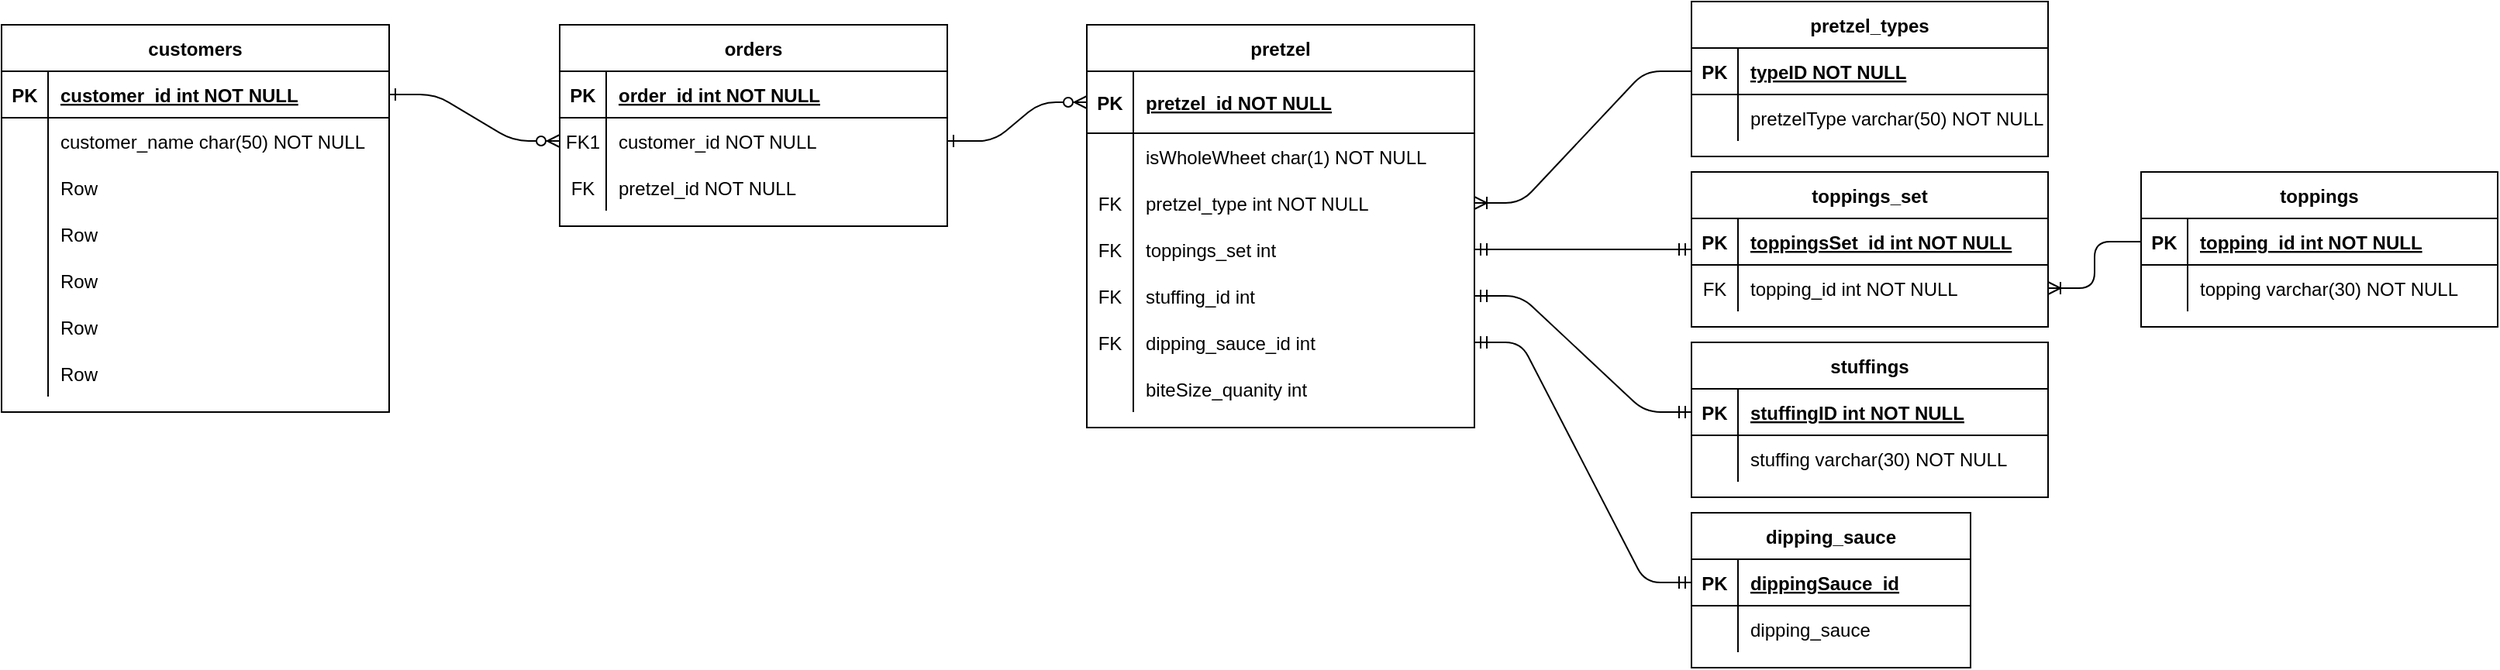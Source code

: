 <mxfile version="14.7.1" type="github">
  <diagram id="R2lEEEUBdFMjLlhIrx00" name="Page-1">
    <mxGraphModel dx="2791" dy="715" grid="1" gridSize="10" guides="1" tooltips="1" connect="1" arrows="1" fold="1" page="1" pageScale="1" pageWidth="850" pageHeight="1100" math="0" shadow="0" extFonts="Permanent Marker^https://fonts.googleapis.com/css?family=Permanent+Marker">
      <root>
        <mxCell id="0" />
        <mxCell id="1" parent="0" />
        <mxCell id="C-vyLk0tnHw3VtMMgP7b-1" value="" style="edgeStyle=entityRelationEdgeStyle;endArrow=ERzeroToMany;startArrow=ERone;endFill=1;startFill=0;" parent="1" source="C-vyLk0tnHw3VtMMgP7b-24" target="C-vyLk0tnHw3VtMMgP7b-6" edge="1">
          <mxGeometry width="100" height="100" relative="1" as="geometry">
            <mxPoint x="340" y="720" as="sourcePoint" />
            <mxPoint x="440" y="620" as="targetPoint" />
          </mxGeometry>
        </mxCell>
        <mxCell id="C-vyLk0tnHw3VtMMgP7b-12" value="" style="edgeStyle=entityRelationEdgeStyle;endArrow=ERzeroToMany;startArrow=ERone;endFill=1;startFill=0;" parent="1" source="C-vyLk0tnHw3VtMMgP7b-6" target="C-vyLk0tnHw3VtMMgP7b-14" edge="1">
          <mxGeometry width="100" height="100" relative="1" as="geometry">
            <mxPoint x="400" y="180" as="sourcePoint" />
            <mxPoint x="460" y="205" as="targetPoint" />
          </mxGeometry>
        </mxCell>
        <mxCell id="C-vyLk0tnHw3VtMMgP7b-2" value="orders" style="shape=table;startSize=30;container=1;collapsible=1;childLayout=tableLayout;fixedRows=1;rowLines=0;fontStyle=1;align=center;resizeLast=1;" parent="1" vertex="1">
          <mxGeometry x="110" y="15" width="250" height="130" as="geometry" />
        </mxCell>
        <mxCell id="C-vyLk0tnHw3VtMMgP7b-3" value="" style="shape=partialRectangle;collapsible=0;dropTarget=0;pointerEvents=0;fillColor=none;points=[[0,0.5],[1,0.5]];portConstraint=eastwest;top=0;left=0;right=0;bottom=1;" parent="C-vyLk0tnHw3VtMMgP7b-2" vertex="1">
          <mxGeometry y="30" width="250" height="30" as="geometry" />
        </mxCell>
        <mxCell id="C-vyLk0tnHw3VtMMgP7b-4" value="PK" style="shape=partialRectangle;overflow=hidden;connectable=0;fillColor=none;top=0;left=0;bottom=0;right=0;fontStyle=1;" parent="C-vyLk0tnHw3VtMMgP7b-3" vertex="1">
          <mxGeometry width="30" height="30" as="geometry" />
        </mxCell>
        <mxCell id="C-vyLk0tnHw3VtMMgP7b-5" value="order_id int NOT NULL " style="shape=partialRectangle;overflow=hidden;connectable=0;fillColor=none;top=0;left=0;bottom=0;right=0;align=left;spacingLeft=6;fontStyle=5;" parent="C-vyLk0tnHw3VtMMgP7b-3" vertex="1">
          <mxGeometry x="30" width="220" height="30" as="geometry" />
        </mxCell>
        <mxCell id="C-vyLk0tnHw3VtMMgP7b-6" value="" style="shape=partialRectangle;collapsible=0;dropTarget=0;pointerEvents=0;fillColor=none;points=[[0,0.5],[1,0.5]];portConstraint=eastwest;top=0;left=0;right=0;bottom=0;" parent="C-vyLk0tnHw3VtMMgP7b-2" vertex="1">
          <mxGeometry y="60" width="250" height="30" as="geometry" />
        </mxCell>
        <mxCell id="C-vyLk0tnHw3VtMMgP7b-7" value="FK1" style="shape=partialRectangle;overflow=hidden;connectable=0;fillColor=none;top=0;left=0;bottom=0;right=0;" parent="C-vyLk0tnHw3VtMMgP7b-6" vertex="1">
          <mxGeometry width="30" height="30" as="geometry" />
        </mxCell>
        <mxCell id="C-vyLk0tnHw3VtMMgP7b-8" value="customer_id NOT NULL" style="shape=partialRectangle;overflow=hidden;connectable=0;fillColor=none;top=0;left=0;bottom=0;right=0;align=left;spacingLeft=6;" parent="C-vyLk0tnHw3VtMMgP7b-6" vertex="1">
          <mxGeometry x="30" width="220" height="30" as="geometry" />
        </mxCell>
        <mxCell id="C-vyLk0tnHw3VtMMgP7b-9" value="" style="shape=partialRectangle;collapsible=0;dropTarget=0;pointerEvents=0;fillColor=none;points=[[0,0.5],[1,0.5]];portConstraint=eastwest;top=0;left=0;right=0;bottom=0;" parent="C-vyLk0tnHw3VtMMgP7b-2" vertex="1">
          <mxGeometry y="90" width="250" height="30" as="geometry" />
        </mxCell>
        <mxCell id="C-vyLk0tnHw3VtMMgP7b-10" value="FK" style="shape=partialRectangle;overflow=hidden;connectable=0;fillColor=none;top=0;left=0;bottom=0;right=0;" parent="C-vyLk0tnHw3VtMMgP7b-9" vertex="1">
          <mxGeometry width="30" height="30" as="geometry" />
        </mxCell>
        <mxCell id="C-vyLk0tnHw3VtMMgP7b-11" value="pretzel_id NOT NULL" style="shape=partialRectangle;overflow=hidden;connectable=0;fillColor=none;top=0;left=0;bottom=0;right=0;align=left;spacingLeft=6;" parent="C-vyLk0tnHw3VtMMgP7b-9" vertex="1">
          <mxGeometry x="30" width="220" height="30" as="geometry" />
        </mxCell>
        <mxCell id="C-vyLk0tnHw3VtMMgP7b-13" value="pretzel" style="shape=table;startSize=30;container=1;collapsible=1;childLayout=tableLayout;fixedRows=1;rowLines=0;fontStyle=1;align=center;resizeLast=1;" parent="1" vertex="1">
          <mxGeometry x="450" y="15" width="250" height="260" as="geometry" />
        </mxCell>
        <mxCell id="C-vyLk0tnHw3VtMMgP7b-14" value="" style="shape=partialRectangle;collapsible=0;dropTarget=0;pointerEvents=0;fillColor=none;points=[[0,0.5],[1,0.5]];portConstraint=eastwest;top=0;left=0;right=0;bottom=1;" parent="C-vyLk0tnHw3VtMMgP7b-13" vertex="1">
          <mxGeometry y="30" width="250" height="40" as="geometry" />
        </mxCell>
        <mxCell id="C-vyLk0tnHw3VtMMgP7b-15" value="PK" style="shape=partialRectangle;overflow=hidden;connectable=0;fillColor=none;top=0;left=0;bottom=0;right=0;fontStyle=1;" parent="C-vyLk0tnHw3VtMMgP7b-14" vertex="1">
          <mxGeometry width="30" height="40" as="geometry" />
        </mxCell>
        <mxCell id="C-vyLk0tnHw3VtMMgP7b-16" value="pretzel_id NOT NULL" style="shape=partialRectangle;overflow=hidden;connectable=0;fillColor=none;top=0;left=0;bottom=0;right=0;align=left;spacingLeft=6;fontStyle=5;" parent="C-vyLk0tnHw3VtMMgP7b-14" vertex="1">
          <mxGeometry x="30" width="220" height="40" as="geometry" />
        </mxCell>
        <mxCell id="SeP6EEfmaqs1ro0g8CX2-101" value="" style="shape=partialRectangle;collapsible=0;dropTarget=0;pointerEvents=0;fillColor=none;top=0;left=0;bottom=0;right=0;points=[[0,0.5],[1,0.5]];portConstraint=eastwest;" vertex="1" parent="C-vyLk0tnHw3VtMMgP7b-13">
          <mxGeometry y="70" width="250" height="30" as="geometry" />
        </mxCell>
        <mxCell id="SeP6EEfmaqs1ro0g8CX2-102" value="" style="shape=partialRectangle;connectable=0;fillColor=none;top=0;left=0;bottom=0;right=0;editable=1;overflow=hidden;" vertex="1" parent="SeP6EEfmaqs1ro0g8CX2-101">
          <mxGeometry width="30" height="30" as="geometry" />
        </mxCell>
        <mxCell id="SeP6EEfmaqs1ro0g8CX2-103" value="isWholeWheet char(1) NOT NULL" style="shape=partialRectangle;connectable=0;fillColor=none;top=0;left=0;bottom=0;right=0;align=left;spacingLeft=6;overflow=hidden;" vertex="1" parent="SeP6EEfmaqs1ro0g8CX2-101">
          <mxGeometry x="30" width="220" height="30" as="geometry" />
        </mxCell>
        <mxCell id="C-vyLk0tnHw3VtMMgP7b-17" value="" style="shape=partialRectangle;collapsible=0;dropTarget=0;pointerEvents=0;fillColor=none;points=[[0,0.5],[1,0.5]];portConstraint=eastwest;top=0;left=0;right=0;bottom=0;" parent="C-vyLk0tnHw3VtMMgP7b-13" vertex="1">
          <mxGeometry y="100" width="250" height="30" as="geometry" />
        </mxCell>
        <mxCell id="C-vyLk0tnHw3VtMMgP7b-18" value="FK" style="shape=partialRectangle;overflow=hidden;connectable=0;fillColor=none;top=0;left=0;bottom=0;right=0;" parent="C-vyLk0tnHw3VtMMgP7b-17" vertex="1">
          <mxGeometry width="30" height="30" as="geometry" />
        </mxCell>
        <mxCell id="C-vyLk0tnHw3VtMMgP7b-19" value="pretzel_type int NOT NULL" style="shape=partialRectangle;overflow=hidden;connectable=0;fillColor=none;top=0;left=0;bottom=0;right=0;align=left;spacingLeft=6;" parent="C-vyLk0tnHw3VtMMgP7b-17" vertex="1">
          <mxGeometry x="30" width="220" height="30" as="geometry" />
        </mxCell>
        <mxCell id="SeP6EEfmaqs1ro0g8CX2-17" value="" style="shape=partialRectangle;collapsible=0;dropTarget=0;pointerEvents=0;fillColor=none;top=0;left=0;bottom=0;right=0;points=[[0,0.5],[1,0.5]];portConstraint=eastwest;" vertex="1" parent="C-vyLk0tnHw3VtMMgP7b-13">
          <mxGeometry y="130" width="250" height="30" as="geometry" />
        </mxCell>
        <mxCell id="SeP6EEfmaqs1ro0g8CX2-18" value="FK" style="shape=partialRectangle;connectable=0;fillColor=none;top=0;left=0;bottom=0;right=0;editable=1;overflow=hidden;" vertex="1" parent="SeP6EEfmaqs1ro0g8CX2-17">
          <mxGeometry width="30" height="30" as="geometry" />
        </mxCell>
        <mxCell id="SeP6EEfmaqs1ro0g8CX2-19" value="toppings_set int" style="shape=partialRectangle;connectable=0;fillColor=none;top=0;left=0;bottom=0;right=0;align=left;spacingLeft=6;overflow=hidden;" vertex="1" parent="SeP6EEfmaqs1ro0g8CX2-17">
          <mxGeometry x="30" width="220" height="30" as="geometry" />
        </mxCell>
        <mxCell id="SeP6EEfmaqs1ro0g8CX2-22" value="" style="shape=partialRectangle;collapsible=0;dropTarget=0;pointerEvents=0;fillColor=none;top=0;left=0;bottom=0;right=0;points=[[0,0.5],[1,0.5]];portConstraint=eastwest;" vertex="1" parent="C-vyLk0tnHw3VtMMgP7b-13">
          <mxGeometry y="160" width="250" height="30" as="geometry" />
        </mxCell>
        <mxCell id="SeP6EEfmaqs1ro0g8CX2-23" value="FK" style="shape=partialRectangle;connectable=0;fillColor=none;top=0;left=0;bottom=0;right=0;editable=1;overflow=hidden;" vertex="1" parent="SeP6EEfmaqs1ro0g8CX2-22">
          <mxGeometry width="30" height="30" as="geometry" />
        </mxCell>
        <mxCell id="SeP6EEfmaqs1ro0g8CX2-24" value="stuffing_id int" style="shape=partialRectangle;connectable=0;fillColor=none;top=0;left=0;bottom=0;right=0;align=left;spacingLeft=6;overflow=hidden;" vertex="1" parent="SeP6EEfmaqs1ro0g8CX2-22">
          <mxGeometry x="30" width="220" height="30" as="geometry" />
        </mxCell>
        <mxCell id="SeP6EEfmaqs1ro0g8CX2-54" value="" style="shape=partialRectangle;collapsible=0;dropTarget=0;pointerEvents=0;fillColor=none;top=0;left=0;bottom=0;right=0;points=[[0,0.5],[1,0.5]];portConstraint=eastwest;" vertex="1" parent="C-vyLk0tnHw3VtMMgP7b-13">
          <mxGeometry y="190" width="250" height="30" as="geometry" />
        </mxCell>
        <mxCell id="SeP6EEfmaqs1ro0g8CX2-55" value="FK" style="shape=partialRectangle;connectable=0;fillColor=none;top=0;left=0;bottom=0;right=0;editable=1;overflow=hidden;" vertex="1" parent="SeP6EEfmaqs1ro0g8CX2-54">
          <mxGeometry width="30" height="30" as="geometry" />
        </mxCell>
        <mxCell id="SeP6EEfmaqs1ro0g8CX2-56" value="dipping_sauce_id int" style="shape=partialRectangle;connectable=0;fillColor=none;top=0;left=0;bottom=0;right=0;align=left;spacingLeft=6;overflow=hidden;" vertex="1" parent="SeP6EEfmaqs1ro0g8CX2-54">
          <mxGeometry x="30" width="220" height="30" as="geometry" />
        </mxCell>
        <mxCell id="SeP6EEfmaqs1ro0g8CX2-105" value="" style="shape=partialRectangle;collapsible=0;dropTarget=0;pointerEvents=0;fillColor=none;top=0;left=0;bottom=0;right=0;points=[[0,0.5],[1,0.5]];portConstraint=eastwest;" vertex="1" parent="C-vyLk0tnHw3VtMMgP7b-13">
          <mxGeometry y="220" width="250" height="30" as="geometry" />
        </mxCell>
        <mxCell id="SeP6EEfmaqs1ro0g8CX2-106" value="" style="shape=partialRectangle;connectable=0;fillColor=none;top=0;left=0;bottom=0;right=0;editable=1;overflow=hidden;" vertex="1" parent="SeP6EEfmaqs1ro0g8CX2-105">
          <mxGeometry width="30" height="30" as="geometry" />
        </mxCell>
        <mxCell id="SeP6EEfmaqs1ro0g8CX2-107" value="biteSize_quanity int" style="shape=partialRectangle;connectable=0;fillColor=none;top=0;left=0;bottom=0;right=0;align=left;spacingLeft=6;overflow=hidden;" vertex="1" parent="SeP6EEfmaqs1ro0g8CX2-105">
          <mxGeometry x="30" width="220" height="30" as="geometry" />
        </mxCell>
        <mxCell id="C-vyLk0tnHw3VtMMgP7b-23" value="customers" style="shape=table;startSize=30;container=1;collapsible=1;childLayout=tableLayout;fixedRows=1;rowLines=0;fontStyle=1;align=center;resizeLast=1;" parent="1" vertex="1">
          <mxGeometry x="-250" y="15" width="250" height="250" as="geometry" />
        </mxCell>
        <mxCell id="C-vyLk0tnHw3VtMMgP7b-24" value="" style="shape=partialRectangle;collapsible=0;dropTarget=0;pointerEvents=0;fillColor=none;points=[[0,0.5],[1,0.5]];portConstraint=eastwest;top=0;left=0;right=0;bottom=1;" parent="C-vyLk0tnHw3VtMMgP7b-23" vertex="1">
          <mxGeometry y="30" width="250" height="30" as="geometry" />
        </mxCell>
        <mxCell id="C-vyLk0tnHw3VtMMgP7b-25" value="PK" style="shape=partialRectangle;overflow=hidden;connectable=0;fillColor=none;top=0;left=0;bottom=0;right=0;fontStyle=1;" parent="C-vyLk0tnHw3VtMMgP7b-24" vertex="1">
          <mxGeometry width="30" height="30" as="geometry" />
        </mxCell>
        <mxCell id="C-vyLk0tnHw3VtMMgP7b-26" value="customer_id int NOT NULL " style="shape=partialRectangle;overflow=hidden;connectable=0;fillColor=none;top=0;left=0;bottom=0;right=0;align=left;spacingLeft=6;fontStyle=5;" parent="C-vyLk0tnHw3VtMMgP7b-24" vertex="1">
          <mxGeometry x="30" width="220" height="30" as="geometry" />
        </mxCell>
        <mxCell id="C-vyLk0tnHw3VtMMgP7b-27" value="" style="shape=partialRectangle;collapsible=0;dropTarget=0;pointerEvents=0;fillColor=none;points=[[0,0.5],[1,0.5]];portConstraint=eastwest;top=0;left=0;right=0;bottom=0;" parent="C-vyLk0tnHw3VtMMgP7b-23" vertex="1">
          <mxGeometry y="60" width="250" height="30" as="geometry" />
        </mxCell>
        <mxCell id="C-vyLk0tnHw3VtMMgP7b-28" value="" style="shape=partialRectangle;overflow=hidden;connectable=0;fillColor=none;top=0;left=0;bottom=0;right=0;" parent="C-vyLk0tnHw3VtMMgP7b-27" vertex="1">
          <mxGeometry width="30" height="30" as="geometry" />
        </mxCell>
        <mxCell id="C-vyLk0tnHw3VtMMgP7b-29" value="customer_name char(50) NOT NULL" style="shape=partialRectangle;overflow=hidden;connectable=0;fillColor=none;top=0;left=0;bottom=0;right=0;align=left;spacingLeft=6;" parent="C-vyLk0tnHw3VtMMgP7b-27" vertex="1">
          <mxGeometry x="30" width="220" height="30" as="geometry" />
        </mxCell>
        <mxCell id="SeP6EEfmaqs1ro0g8CX2-108" value="" style="shape=partialRectangle;collapsible=0;dropTarget=0;pointerEvents=0;fillColor=none;top=0;left=0;bottom=0;right=0;points=[[0,0.5],[1,0.5]];portConstraint=eastwest;" vertex="1" parent="C-vyLk0tnHw3VtMMgP7b-23">
          <mxGeometry y="90" width="250" height="30" as="geometry" />
        </mxCell>
        <mxCell id="SeP6EEfmaqs1ro0g8CX2-109" value="" style="shape=partialRectangle;connectable=0;fillColor=none;top=0;left=0;bottom=0;right=0;editable=1;overflow=hidden;" vertex="1" parent="SeP6EEfmaqs1ro0g8CX2-108">
          <mxGeometry width="30" height="30" as="geometry" />
        </mxCell>
        <mxCell id="SeP6EEfmaqs1ro0g8CX2-110" value="Row" style="shape=partialRectangle;connectable=0;fillColor=none;top=0;left=0;bottom=0;right=0;align=left;spacingLeft=6;overflow=hidden;" vertex="1" parent="SeP6EEfmaqs1ro0g8CX2-108">
          <mxGeometry x="30" width="220" height="30" as="geometry" />
        </mxCell>
        <mxCell id="SeP6EEfmaqs1ro0g8CX2-111" value="" style="shape=partialRectangle;collapsible=0;dropTarget=0;pointerEvents=0;fillColor=none;top=0;left=0;bottom=0;right=0;points=[[0,0.5],[1,0.5]];portConstraint=eastwest;" vertex="1" parent="C-vyLk0tnHw3VtMMgP7b-23">
          <mxGeometry y="120" width="250" height="30" as="geometry" />
        </mxCell>
        <mxCell id="SeP6EEfmaqs1ro0g8CX2-112" value="" style="shape=partialRectangle;connectable=0;fillColor=none;top=0;left=0;bottom=0;right=0;editable=1;overflow=hidden;" vertex="1" parent="SeP6EEfmaqs1ro0g8CX2-111">
          <mxGeometry width="30" height="30" as="geometry" />
        </mxCell>
        <mxCell id="SeP6EEfmaqs1ro0g8CX2-113" value="Row" style="shape=partialRectangle;connectable=0;fillColor=none;top=0;left=0;bottom=0;right=0;align=left;spacingLeft=6;overflow=hidden;" vertex="1" parent="SeP6EEfmaqs1ro0g8CX2-111">
          <mxGeometry x="30" width="220" height="30" as="geometry" />
        </mxCell>
        <mxCell id="SeP6EEfmaqs1ro0g8CX2-114" value="" style="shape=partialRectangle;collapsible=0;dropTarget=0;pointerEvents=0;fillColor=none;top=0;left=0;bottom=0;right=0;points=[[0,0.5],[1,0.5]];portConstraint=eastwest;" vertex="1" parent="C-vyLk0tnHw3VtMMgP7b-23">
          <mxGeometry y="150" width="250" height="30" as="geometry" />
        </mxCell>
        <mxCell id="SeP6EEfmaqs1ro0g8CX2-115" value="" style="shape=partialRectangle;connectable=0;fillColor=none;top=0;left=0;bottom=0;right=0;editable=1;overflow=hidden;" vertex="1" parent="SeP6EEfmaqs1ro0g8CX2-114">
          <mxGeometry width="30" height="30" as="geometry" />
        </mxCell>
        <mxCell id="SeP6EEfmaqs1ro0g8CX2-116" value="Row" style="shape=partialRectangle;connectable=0;fillColor=none;top=0;left=0;bottom=0;right=0;align=left;spacingLeft=6;overflow=hidden;" vertex="1" parent="SeP6EEfmaqs1ro0g8CX2-114">
          <mxGeometry x="30" width="220" height="30" as="geometry" />
        </mxCell>
        <mxCell id="SeP6EEfmaqs1ro0g8CX2-117" value="" style="shape=partialRectangle;collapsible=0;dropTarget=0;pointerEvents=0;fillColor=none;top=0;left=0;bottom=0;right=0;points=[[0,0.5],[1,0.5]];portConstraint=eastwest;" vertex="1" parent="C-vyLk0tnHw3VtMMgP7b-23">
          <mxGeometry y="180" width="250" height="30" as="geometry" />
        </mxCell>
        <mxCell id="SeP6EEfmaqs1ro0g8CX2-118" value="" style="shape=partialRectangle;connectable=0;fillColor=none;top=0;left=0;bottom=0;right=0;editable=1;overflow=hidden;" vertex="1" parent="SeP6EEfmaqs1ro0g8CX2-117">
          <mxGeometry width="30" height="30" as="geometry" />
        </mxCell>
        <mxCell id="SeP6EEfmaqs1ro0g8CX2-119" value="Row" style="shape=partialRectangle;connectable=0;fillColor=none;top=0;left=0;bottom=0;right=0;align=left;spacingLeft=6;overflow=hidden;" vertex="1" parent="SeP6EEfmaqs1ro0g8CX2-117">
          <mxGeometry x="30" width="220" height="30" as="geometry" />
        </mxCell>
        <mxCell id="SeP6EEfmaqs1ro0g8CX2-120" value="" style="shape=partialRectangle;collapsible=0;dropTarget=0;pointerEvents=0;fillColor=none;top=0;left=0;bottom=0;right=0;points=[[0,0.5],[1,0.5]];portConstraint=eastwest;" vertex="1" parent="C-vyLk0tnHw3VtMMgP7b-23">
          <mxGeometry y="210" width="250" height="30" as="geometry" />
        </mxCell>
        <mxCell id="SeP6EEfmaqs1ro0g8CX2-121" value="" style="shape=partialRectangle;connectable=0;fillColor=none;top=0;left=0;bottom=0;right=0;editable=1;overflow=hidden;" vertex="1" parent="SeP6EEfmaqs1ro0g8CX2-120">
          <mxGeometry width="30" height="30" as="geometry" />
        </mxCell>
        <mxCell id="SeP6EEfmaqs1ro0g8CX2-122" value="Row" style="shape=partialRectangle;connectable=0;fillColor=none;top=0;left=0;bottom=0;right=0;align=left;spacingLeft=6;overflow=hidden;" vertex="1" parent="SeP6EEfmaqs1ro0g8CX2-120">
          <mxGeometry x="30" width="220" height="30" as="geometry" />
        </mxCell>
        <mxCell id="SeP6EEfmaqs1ro0g8CX2-1" value="pretzel_types" style="shape=table;startSize=30;container=1;collapsible=1;childLayout=tableLayout;fixedRows=1;rowLines=0;fontStyle=1;align=center;resizeLast=1;" vertex="1" parent="1">
          <mxGeometry x="840" width="230" height="100" as="geometry" />
        </mxCell>
        <mxCell id="SeP6EEfmaqs1ro0g8CX2-2" value="" style="shape=partialRectangle;collapsible=0;dropTarget=0;pointerEvents=0;fillColor=none;top=0;left=0;bottom=1;right=0;points=[[0,0.5],[1,0.5]];portConstraint=eastwest;" vertex="1" parent="SeP6EEfmaqs1ro0g8CX2-1">
          <mxGeometry y="30" width="230" height="30" as="geometry" />
        </mxCell>
        <mxCell id="SeP6EEfmaqs1ro0g8CX2-3" value="PK" style="shape=partialRectangle;connectable=0;fillColor=none;top=0;left=0;bottom=0;right=0;fontStyle=1;overflow=hidden;" vertex="1" parent="SeP6EEfmaqs1ro0g8CX2-2">
          <mxGeometry width="30" height="30" as="geometry" />
        </mxCell>
        <mxCell id="SeP6EEfmaqs1ro0g8CX2-4" value="typeID NOT NULL" style="shape=partialRectangle;connectable=0;fillColor=none;top=0;left=0;bottom=0;right=0;align=left;spacingLeft=6;fontStyle=5;overflow=hidden;" vertex="1" parent="SeP6EEfmaqs1ro0g8CX2-2">
          <mxGeometry x="30" width="200" height="30" as="geometry" />
        </mxCell>
        <mxCell id="SeP6EEfmaqs1ro0g8CX2-5" value="" style="shape=partialRectangle;collapsible=0;dropTarget=0;pointerEvents=0;fillColor=none;top=0;left=0;bottom=0;right=0;points=[[0,0.5],[1,0.5]];portConstraint=eastwest;" vertex="1" parent="SeP6EEfmaqs1ro0g8CX2-1">
          <mxGeometry y="60" width="230" height="30" as="geometry" />
        </mxCell>
        <mxCell id="SeP6EEfmaqs1ro0g8CX2-6" value="" style="shape=partialRectangle;connectable=0;fillColor=none;top=0;left=0;bottom=0;right=0;editable=1;overflow=hidden;" vertex="1" parent="SeP6EEfmaqs1ro0g8CX2-5">
          <mxGeometry width="30" height="30" as="geometry" />
        </mxCell>
        <mxCell id="SeP6EEfmaqs1ro0g8CX2-7" value="pretzelType varchar(50) NOT NULL " style="shape=partialRectangle;connectable=0;fillColor=none;top=0;left=0;bottom=0;right=0;align=left;spacingLeft=6;overflow=hidden;" vertex="1" parent="SeP6EEfmaqs1ro0g8CX2-5">
          <mxGeometry x="30" width="200" height="30" as="geometry" />
        </mxCell>
        <mxCell id="SeP6EEfmaqs1ro0g8CX2-14" value="" style="edgeStyle=entityRelationEdgeStyle;fontSize=12;html=1;endArrow=ERoneToMany;" edge="1" parent="1" source="SeP6EEfmaqs1ro0g8CX2-2" target="C-vyLk0tnHw3VtMMgP7b-17">
          <mxGeometry width="100" height="100" relative="1" as="geometry">
            <mxPoint x="370" y="420" as="sourcePoint" />
            <mxPoint x="470" y="320" as="targetPoint" />
          </mxGeometry>
        </mxCell>
        <mxCell id="SeP6EEfmaqs1ro0g8CX2-25" value="toppings" style="shape=table;startSize=30;container=1;collapsible=1;childLayout=tableLayout;fixedRows=1;rowLines=0;fontStyle=1;align=center;resizeLast=1;" vertex="1" parent="1">
          <mxGeometry x="1130" y="110" width="230" height="100" as="geometry" />
        </mxCell>
        <mxCell id="SeP6EEfmaqs1ro0g8CX2-26" value="" style="shape=partialRectangle;collapsible=0;dropTarget=0;pointerEvents=0;fillColor=none;top=0;left=0;bottom=1;right=0;points=[[0,0.5],[1,0.5]];portConstraint=eastwest;" vertex="1" parent="SeP6EEfmaqs1ro0g8CX2-25">
          <mxGeometry y="30" width="230" height="30" as="geometry" />
        </mxCell>
        <mxCell id="SeP6EEfmaqs1ro0g8CX2-27" value="PK" style="shape=partialRectangle;connectable=0;fillColor=none;top=0;left=0;bottom=0;right=0;fontStyle=1;overflow=hidden;" vertex="1" parent="SeP6EEfmaqs1ro0g8CX2-26">
          <mxGeometry width="30" height="30" as="geometry" />
        </mxCell>
        <mxCell id="SeP6EEfmaqs1ro0g8CX2-28" value="topping_id int NOT NULL" style="shape=partialRectangle;connectable=0;fillColor=none;top=0;left=0;bottom=0;right=0;align=left;spacingLeft=6;fontStyle=5;overflow=hidden;" vertex="1" parent="SeP6EEfmaqs1ro0g8CX2-26">
          <mxGeometry x="30" width="200" height="30" as="geometry" />
        </mxCell>
        <mxCell id="SeP6EEfmaqs1ro0g8CX2-29" value="" style="shape=partialRectangle;collapsible=0;dropTarget=0;pointerEvents=0;fillColor=none;top=0;left=0;bottom=0;right=0;points=[[0,0.5],[1,0.5]];portConstraint=eastwest;" vertex="1" parent="SeP6EEfmaqs1ro0g8CX2-25">
          <mxGeometry y="60" width="230" height="30" as="geometry" />
        </mxCell>
        <mxCell id="SeP6EEfmaqs1ro0g8CX2-30" value="" style="shape=partialRectangle;connectable=0;fillColor=none;top=0;left=0;bottom=0;right=0;editable=1;overflow=hidden;" vertex="1" parent="SeP6EEfmaqs1ro0g8CX2-29">
          <mxGeometry width="30" height="30" as="geometry" />
        </mxCell>
        <mxCell id="SeP6EEfmaqs1ro0g8CX2-31" value="topping varchar(30) NOT NULL" style="shape=partialRectangle;connectable=0;fillColor=none;top=0;left=0;bottom=0;right=0;align=left;spacingLeft=6;overflow=hidden;" vertex="1" parent="SeP6EEfmaqs1ro0g8CX2-29">
          <mxGeometry x="30" width="200" height="30" as="geometry" />
        </mxCell>
        <mxCell id="SeP6EEfmaqs1ro0g8CX2-38" value="" style="edgeStyle=entityRelationEdgeStyle;fontSize=12;html=1;endArrow=ERoneToMany;" edge="1" parent="1" source="SeP6EEfmaqs1ro0g8CX2-26" target="SeP6EEfmaqs1ro0g8CX2-76">
          <mxGeometry width="100" height="100" relative="1" as="geometry">
            <mxPoint x="370" y="420" as="sourcePoint" />
            <mxPoint x="1280" y="270" as="targetPoint" />
          </mxGeometry>
        </mxCell>
        <mxCell id="SeP6EEfmaqs1ro0g8CX2-39" value="stuffings" style="shape=table;startSize=30;container=1;collapsible=1;childLayout=tableLayout;fixedRows=1;rowLines=0;fontStyle=1;align=center;resizeLast=1;" vertex="1" parent="1">
          <mxGeometry x="840" y="220" width="230" height="100" as="geometry" />
        </mxCell>
        <mxCell id="SeP6EEfmaqs1ro0g8CX2-40" value="" style="shape=partialRectangle;collapsible=0;dropTarget=0;pointerEvents=0;fillColor=none;top=0;left=0;bottom=1;right=0;points=[[0,0.5],[1,0.5]];portConstraint=eastwest;" vertex="1" parent="SeP6EEfmaqs1ro0g8CX2-39">
          <mxGeometry y="30" width="230" height="30" as="geometry" />
        </mxCell>
        <mxCell id="SeP6EEfmaqs1ro0g8CX2-41" value="PK" style="shape=partialRectangle;connectable=0;fillColor=none;top=0;left=0;bottom=0;right=0;fontStyle=1;overflow=hidden;" vertex="1" parent="SeP6EEfmaqs1ro0g8CX2-40">
          <mxGeometry width="30" height="30" as="geometry" />
        </mxCell>
        <mxCell id="SeP6EEfmaqs1ro0g8CX2-42" value="stuffingID int NOT NULL" style="shape=partialRectangle;connectable=0;fillColor=none;top=0;left=0;bottom=0;right=0;align=left;spacingLeft=6;fontStyle=5;overflow=hidden;" vertex="1" parent="SeP6EEfmaqs1ro0g8CX2-40">
          <mxGeometry x="30" width="200" height="30" as="geometry" />
        </mxCell>
        <mxCell id="SeP6EEfmaqs1ro0g8CX2-43" value="" style="shape=partialRectangle;collapsible=0;dropTarget=0;pointerEvents=0;fillColor=none;top=0;left=0;bottom=0;right=0;points=[[0,0.5],[1,0.5]];portConstraint=eastwest;" vertex="1" parent="SeP6EEfmaqs1ro0g8CX2-39">
          <mxGeometry y="60" width="230" height="30" as="geometry" />
        </mxCell>
        <mxCell id="SeP6EEfmaqs1ro0g8CX2-44" value="" style="shape=partialRectangle;connectable=0;fillColor=none;top=0;left=0;bottom=0;right=0;editable=1;overflow=hidden;" vertex="1" parent="SeP6EEfmaqs1ro0g8CX2-43">
          <mxGeometry width="30" height="30" as="geometry" />
        </mxCell>
        <mxCell id="SeP6EEfmaqs1ro0g8CX2-45" value="stuffing varchar(30) NOT NULL" style="shape=partialRectangle;connectable=0;fillColor=none;top=0;left=0;bottom=0;right=0;align=left;spacingLeft=6;overflow=hidden;" vertex="1" parent="SeP6EEfmaqs1ro0g8CX2-43">
          <mxGeometry x="30" width="200" height="30" as="geometry" />
        </mxCell>
        <mxCell id="SeP6EEfmaqs1ro0g8CX2-52" value="" style="edgeStyle=entityRelationEdgeStyle;fontSize=12;html=1;endArrow=ERmandOne;startArrow=ERmandOne;" edge="1" parent="1" source="SeP6EEfmaqs1ro0g8CX2-22" target="SeP6EEfmaqs1ro0g8CX2-40">
          <mxGeometry width="100" height="100" relative="1" as="geometry">
            <mxPoint x="370" y="420" as="sourcePoint" />
            <mxPoint x="470" y="320" as="targetPoint" />
          </mxGeometry>
        </mxCell>
        <mxCell id="SeP6EEfmaqs1ro0g8CX2-57" value="dipping_sauce" style="shape=table;startSize=30;container=1;collapsible=1;childLayout=tableLayout;fixedRows=1;rowLines=0;fontStyle=1;align=center;resizeLast=1;" vertex="1" parent="1">
          <mxGeometry x="840" y="330" width="180" height="100" as="geometry" />
        </mxCell>
        <mxCell id="SeP6EEfmaqs1ro0g8CX2-58" value="" style="shape=partialRectangle;collapsible=0;dropTarget=0;pointerEvents=0;fillColor=none;top=0;left=0;bottom=1;right=0;points=[[0,0.5],[1,0.5]];portConstraint=eastwest;" vertex="1" parent="SeP6EEfmaqs1ro0g8CX2-57">
          <mxGeometry y="30" width="180" height="30" as="geometry" />
        </mxCell>
        <mxCell id="SeP6EEfmaqs1ro0g8CX2-59" value="PK" style="shape=partialRectangle;connectable=0;fillColor=none;top=0;left=0;bottom=0;right=0;fontStyle=1;overflow=hidden;" vertex="1" parent="SeP6EEfmaqs1ro0g8CX2-58">
          <mxGeometry width="30" height="30" as="geometry" />
        </mxCell>
        <mxCell id="SeP6EEfmaqs1ro0g8CX2-60" value="dippingSauce_id" style="shape=partialRectangle;connectable=0;fillColor=none;top=0;left=0;bottom=0;right=0;align=left;spacingLeft=6;fontStyle=5;overflow=hidden;" vertex="1" parent="SeP6EEfmaqs1ro0g8CX2-58">
          <mxGeometry x="30" width="150" height="30" as="geometry" />
        </mxCell>
        <mxCell id="SeP6EEfmaqs1ro0g8CX2-61" value="" style="shape=partialRectangle;collapsible=0;dropTarget=0;pointerEvents=0;fillColor=none;top=0;left=0;bottom=0;right=0;points=[[0,0.5],[1,0.5]];portConstraint=eastwest;" vertex="1" parent="SeP6EEfmaqs1ro0g8CX2-57">
          <mxGeometry y="60" width="180" height="30" as="geometry" />
        </mxCell>
        <mxCell id="SeP6EEfmaqs1ro0g8CX2-62" value="" style="shape=partialRectangle;connectable=0;fillColor=none;top=0;left=0;bottom=0;right=0;editable=1;overflow=hidden;" vertex="1" parent="SeP6EEfmaqs1ro0g8CX2-61">
          <mxGeometry width="30" height="30" as="geometry" />
        </mxCell>
        <mxCell id="SeP6EEfmaqs1ro0g8CX2-63" value="dipping_sauce" style="shape=partialRectangle;connectable=0;fillColor=none;top=0;left=0;bottom=0;right=0;align=left;spacingLeft=6;overflow=hidden;" vertex="1" parent="SeP6EEfmaqs1ro0g8CX2-61">
          <mxGeometry x="30" width="150" height="30" as="geometry" />
        </mxCell>
        <mxCell id="SeP6EEfmaqs1ro0g8CX2-71" value="" style="edgeStyle=entityRelationEdgeStyle;fontSize=12;html=1;endArrow=ERmandOne;startArrow=ERmandOne;" edge="1" parent="1" source="SeP6EEfmaqs1ro0g8CX2-54" target="SeP6EEfmaqs1ro0g8CX2-58">
          <mxGeometry width="100" height="100" relative="1" as="geometry">
            <mxPoint x="370" y="420" as="sourcePoint" />
            <mxPoint x="470" y="320" as="targetPoint" />
          </mxGeometry>
        </mxCell>
        <mxCell id="SeP6EEfmaqs1ro0g8CX2-72" value="toppings_set" style="shape=table;startSize=30;container=1;collapsible=1;childLayout=tableLayout;fixedRows=1;rowLines=0;fontStyle=1;align=center;resizeLast=1;" vertex="1" parent="1">
          <mxGeometry x="840" y="110" width="230" height="100" as="geometry">
            <mxRectangle x="850" y="100" width="120" height="30" as="alternateBounds" />
          </mxGeometry>
        </mxCell>
        <mxCell id="SeP6EEfmaqs1ro0g8CX2-73" value="" style="shape=partialRectangle;collapsible=0;dropTarget=0;pointerEvents=0;fillColor=none;top=0;left=0;bottom=1;right=0;points=[[0,0.5],[1,0.5]];portConstraint=eastwest;" vertex="1" parent="SeP6EEfmaqs1ro0g8CX2-72">
          <mxGeometry y="30" width="230" height="30" as="geometry" />
        </mxCell>
        <mxCell id="SeP6EEfmaqs1ro0g8CX2-74" value="PK" style="shape=partialRectangle;connectable=0;fillColor=none;top=0;left=0;bottom=0;right=0;fontStyle=1;overflow=hidden;" vertex="1" parent="SeP6EEfmaqs1ro0g8CX2-73">
          <mxGeometry width="30" height="30" as="geometry" />
        </mxCell>
        <mxCell id="SeP6EEfmaqs1ro0g8CX2-75" value="toppingsSet_id int NOT NULL" style="shape=partialRectangle;connectable=0;fillColor=none;top=0;left=0;bottom=0;right=0;align=left;spacingLeft=6;fontStyle=5;overflow=hidden;" vertex="1" parent="SeP6EEfmaqs1ro0g8CX2-73">
          <mxGeometry x="30" width="200" height="30" as="geometry" />
        </mxCell>
        <mxCell id="SeP6EEfmaqs1ro0g8CX2-76" value="" style="shape=partialRectangle;collapsible=0;dropTarget=0;pointerEvents=0;fillColor=none;top=0;left=0;bottom=0;right=0;points=[[0,0.5],[1,0.5]];portConstraint=eastwest;" vertex="1" parent="SeP6EEfmaqs1ro0g8CX2-72">
          <mxGeometry y="60" width="230" height="30" as="geometry" />
        </mxCell>
        <mxCell id="SeP6EEfmaqs1ro0g8CX2-77" value="FK" style="shape=partialRectangle;connectable=0;fillColor=none;top=0;left=0;bottom=0;right=0;editable=1;overflow=hidden;" vertex="1" parent="SeP6EEfmaqs1ro0g8CX2-76">
          <mxGeometry width="30" height="30" as="geometry" />
        </mxCell>
        <mxCell id="SeP6EEfmaqs1ro0g8CX2-78" value="topping_id int NOT NULL" style="shape=partialRectangle;connectable=0;fillColor=none;top=0;left=0;bottom=0;right=0;align=left;spacingLeft=6;overflow=hidden;" vertex="1" parent="SeP6EEfmaqs1ro0g8CX2-76">
          <mxGeometry x="30" width="200" height="30" as="geometry" />
        </mxCell>
        <mxCell id="SeP6EEfmaqs1ro0g8CX2-85" value="" style="edgeStyle=entityRelationEdgeStyle;fontSize=12;html=1;endArrow=ERmandOne;startArrow=ERmandOne;" edge="1" parent="1" source="SeP6EEfmaqs1ro0g8CX2-17" target="SeP6EEfmaqs1ro0g8CX2-72">
          <mxGeometry width="100" height="100" relative="1" as="geometry">
            <mxPoint x="370" y="370" as="sourcePoint" />
            <mxPoint x="470" y="270" as="targetPoint" />
          </mxGeometry>
        </mxCell>
      </root>
    </mxGraphModel>
  </diagram>
</mxfile>

